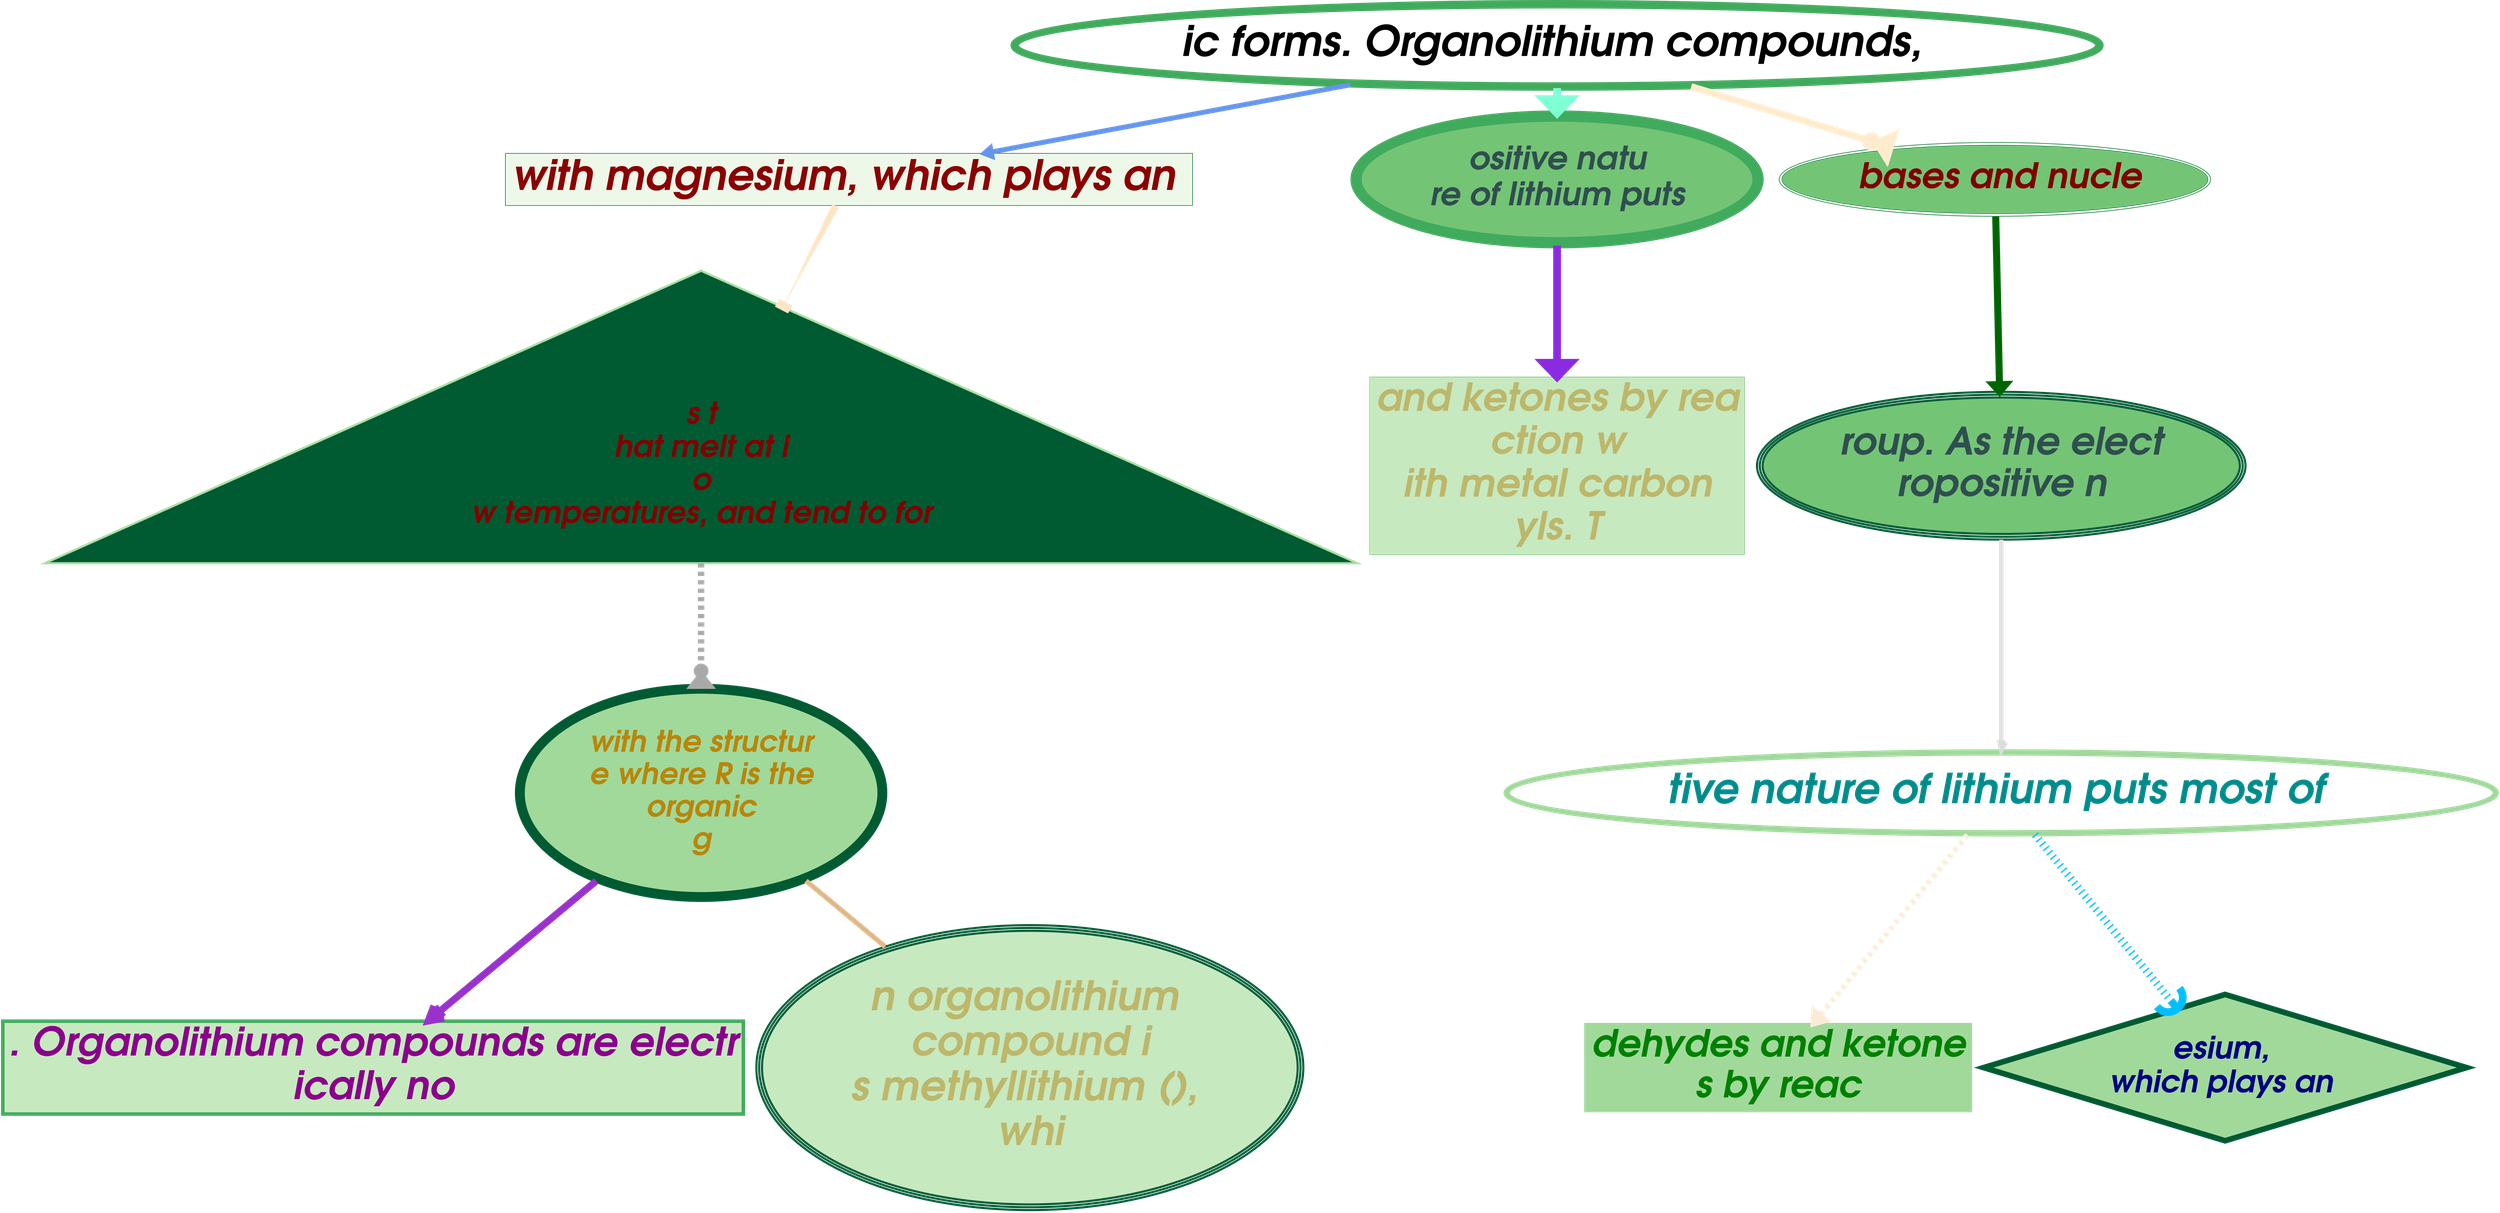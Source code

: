 strict digraph "" {
	graph [bb="0,0,8832.1,6478.5",
		bgcolor=transparent,
		colorscheme=greens7,
		labeljust=r,
		overlap=false,
		sep="+25,25"
	];
	node [fontname="URW Gothic Bold italic",
		label="\N"
	];
	"ic forms. Organolithium compounds, "	[color=5,
		colorscheme=greens7,
		fillcolor=2,
		fontcolor="#000000",
		fontsize=60,
		height=1.5646,
		label="ic forms. Organolithium compounds, ",
		penwidth=8,
		peripheries=2,
		pos="3601,3253.5",
		shape=ellipse,
		width=21.344];
	"with magnesium, which plays an "	[color=6,
		colorscheme=greens7,
		fillcolor=1,
		fontcolor="#8B0000",
		fontsize=60,
		height=1.0278,
		label="with magnesium, which plays an ",
		penwidth=1,
		pos="4899.6,3253.5",
		shape=box,
		style=filled,
		width=13.319];
	"ic forms. Organolithium compounds, " -> "with magnesium, which plays an "	[arrowhead=normal,
		arrowsize=1,
		color=cornflowerblue,
		penwidth=7,
		pos="e,4420.1,3253.5 4369.5,3253.5 4383.1,3253.5 4396.5,3253.5 4409.9,3253.5",
		style=solid];
	"ositive natu
re of lithium puts"	[color=5,
		colorscheme=greens7,
		fillcolor=4,
		fontcolor="#2F4F4F",
		fontsize=46,
		height=2.3828,
		label="ositive natu
re of lithium puts",
		penwidth=8,
		peripheries=3,
		pos="2521.4,5878.9",
		shape=ellipse,
		style=filled,
		width=7.8236];
	"ic forms. Organolithium compounds, " -> "ositive natu
re of lithium puts"	[arrowhead=normal,
		arrowsize=2,
		color=aquamarine,
		penwidth=11,
		pos="e,2556.5,5793.5 3577.8,3309.9 3441.6,3641.1 2744.8,5335.4 2564.2,5774.7",
		style=solid];
	" bases and nucle"	[color=6,
		colorscheme=greens7,
		fillcolor=4,
		fontcolor="#800000",
		fontsize=50,
		height=1.3485,
		label=" bases and nucle",
		penwidth=1,
		peripheries=2,
		pos="2500.9,2255.7",
		shape=ellipse,
		style=filled,
		width=8.4];
	"ic forms. Organolithium compounds, " -> " bases and nucle"	[arrowhead=invdot,
		arrowsize=2,
		color=blanchedalmond,
		penwidth=10,
		pos="e,2553.7,2303.6 3538.7,3197 3350.8,3026.5 2789.5,2517.4 2580.5,2327.9",
		style=bold];
	"s t
hat melt at l
o
w temperatures, and tend to for"	[color=3,
		colorscheme=greens7,
		fillcolor=7,
		fontcolor="#800000",
		fontsize=43,
		height=7.6996,
		label="s t
hat melt at l
o
w temperatures, and tend to for",
		penwidth=3,
		pos="6361.2,3253.5",
		shape=triangle,
		style=filled,
		width=25.888];
	"with magnesium, which plays an " -> "s t
hat melt at l
o
w temperatures, and tend to for"	[arrowhead=tee,
		arrowsize=1,
		color=bisque,
		penwidth=11,
		pos="e,5739.6,3253.5 5379.2,3253.5 5492.7,3253.5 5615.3,3253.5 5734.3,3253.5",
		style=tapered];
	"and ketones by rea
ction w
ith metal carbon
yls. T"	[color=4,
		colorscheme=greens7,
		fillcolor=2,
		fontcolor="#BDB76B",
		fontsize=55,
		height=3.5,
		label="and ketones by rea
ction w
ith metal carbon
yls. T",
		penwidth=1,
		pos="2300.2,6352.5",
		shape=box,
		style=filled,
		width=7.1667];
	"ositive natu
re of lithium puts" -> "and ketones by rea
ction w
ith metal carbon
yls. T"	[arrowhead=normal,
		arrowsize=2,
		color=blueviolet,
		penwidth=11,
		pos="e,2359.1,6226.4 2481.7,5963.8 2450,6031.6 2405,6128.1 2367.7,6208",
		style=solid];
	"roup. As the elect
ropositive n"	[color=7,
		colorscheme=greens7,
		fillcolor=4,
		fontcolor="#2F4F4F",
		fontsize=54,
		height=2.6971,
		label="roup. As the elect
ropositive n",
		penwidth=3,
		peripheries=3,
		pos="2058.4,1863.6",
		shape=ellipse,
		style=filled,
		width=9.4146];
	" bases and nucle" -> "roup. As the elect
ropositive n"	[arrowhead=normal,
		arrowsize=1,
		color=darkgreen,
		penwidth=10,
		pos="e,2163,1956.2 2446.7,2207.6 2378.3,2147 2259,2041.3 2170.6,1963",
		style=solid];
	"with the structur
e where R is the
 organic 
g"	[color=7,
		colorscheme=greens7,
		fillcolor=3,
		fontcolor="#B8860B",
		fontsize=42,
		height=3.9935,
		label="with the structur
e where R is the
 organic 
g",
		penwidth=6,
		peripheries=3,
		pos="8309.4,3253.5",
		shape=ellipse,
		style=filled,
		width=7.0379];
	"s t
hat melt at l
o
w temperatures, and tend to for" -> "with the structur
e where R is the
 organic 
g"	[arrowhead=invdot,
		arrowsize=1.5,
		color=darkgrey,
		penwidth=9,
		pos="e,8056,3253.5 6982.6,3253.5 7334.2,3253.5 7756.7,3253.5 8028.9,3253.5",
		style=dashed];
	"tive nature of lithium puts most of "	[color=3,
		colorscheme=greens7,
		fillcolor=3,
		fontcolor="#008B8B",
		fontsize=59,
		height=1.545,
		label="tive nature of lithium puts most of ",
		penwidth=5,
		peripheries=2,
		pos="889.26,835.74",
		shape=ellipse,
		width=19.458];
	"roup. As the elect
ropositive n" -> "tive nature of lithium puts most of "	[arrowhead=halfopen,
		arrowsize=1.25,
		color=gainsboro,
		penwidth=6,
		pos="e,952.36,891.21 1953.4,1771.2 1719.7,1565.8 1161.6,1075.1 961.88,899.58",
		style=solid];
	". Organolithium compounds are electr
ically no"	[color=5,
		colorscheme=greens7,
		fillcolor=2,
		fontcolor="#8B008B",
		fontsize=56,
		height=1.8333,
		label=". Organolithium compounds are electr
ically no",
		penwidth=5,
		pos="8314.6,2532.1",
		shape=box,
		style=filled,
		width=14.375];
	"with the structur
e where R is the
 organic 
g" -> ". Organolithium compounds are electr
ically no"	[arrowhead=vee,
		arrowsize=2,
		color=darkorchid,
		penwidth=10,
		pos="e,8314.2,2598.1 8310.5,3109.7 8311.5,2962.8 8313.1,2739.6 8314,2618.2",
		style=solid];
	"n organolithium 
compound i
s methyllithium (), 
whi"	[color=7,
		colorscheme=greens7,
		fillcolor=2,
		fontcolor="#BDB76B",
		fontsize=58,
		height=5.4077,
		label="n organolithium 
compound i
s methyllithium (), 
whi",
		penwidth=3,
		peripheries=3,
		pos="8312.5,3974.9",
		shape=ellipse,
		style=filled,
		width=10.573];
	"with the structur
e where R is the
 organic 
g" -> "n organolithium 
compound i
s methyllithium (), 
whi"	[arrowhead=none,
		arrowsize=1.75,
		color=burlywood,
		penwidth=7,
		pos="8310,3397.3 8310.5,3507.1 8311.2,3659.4 8311.7,3780.1",
		style=solid];
	"dehydes and ketone
s by reac"	[color=3,
		colorscheme=greens7,
		fillcolor=3,
		fontcolor="#008000",
		fontsize=53,
		height=1.7222,
		label="dehydes and ketone
s by reac",
		penwidth=3,
		pos="262,1567.5",
		shape=box,
		style=filled,
		width=7.2778];
	"tive nature of lithium puts most of " -> "dehydes and ketone
s by reac"	[arrowhead=normal,
		arrowsize=1.5,
		color=antiquewhite,
		penwidth=8,
		pos="e,315.3,1505.3 841.6,891.34 729.83,1021.7 450.87,1347.2 325.17,1493.8",
		style=dashed];
	"esium, 
which plays an "	[color=7,
		colorscheme=greens7,
		fillcolor=3,
		fontcolor="#000080",
		fontsize=44,
		height=2.8889,
		label="esium, 
which plays an ",
		penwidth=8,
		pos="1506,104",
		shape=diamond,
		style=filled,
		width=9.5278];
	"tive nature of lithium puts most of " -> "esium, 
which plays an "	[arrowhead=curve,
		arrowsize=1.5,
		color=deepskyblue,
		penwidth=11,
		pos="e,1435.9,187.11 936.12,780.14 1041,655.73 1295.5,353.69 1426,198.9",
		style=dotted];
}
